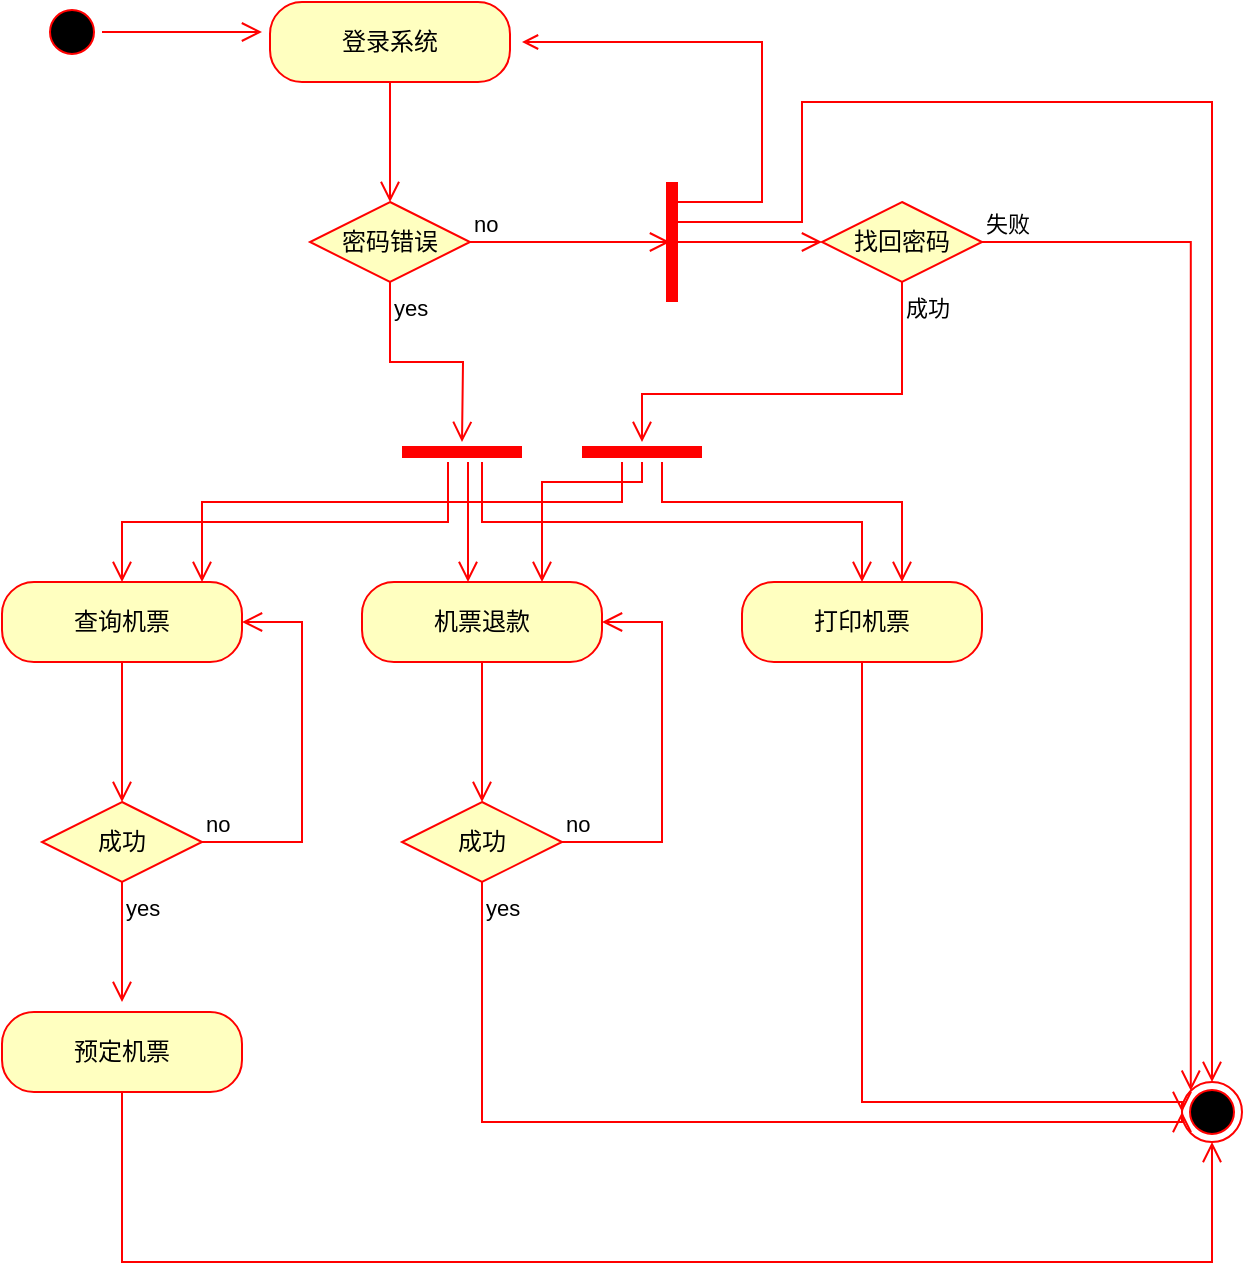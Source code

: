 <mxfile version="21.1.2" type="github">
  <diagram name="第 1 页" id="cm3VjTM__6NFXu4wPpwm">
    <mxGraphModel dx="1518" dy="646" grid="1" gridSize="10" guides="1" tooltips="1" connect="1" arrows="1" fold="1" page="1" pageScale="1" pageWidth="827" pageHeight="1169" math="0" shadow="0">
      <root>
        <mxCell id="0" />
        <mxCell id="1" parent="0" />
        <mxCell id="MrwXvHuO-7o8IFlikNi2-1" value="" style="ellipse;html=1;shape=startState;fillColor=#000000;strokeColor=#ff0000;" parent="1" vertex="1">
          <mxGeometry x="110" y="190" width="30" height="30" as="geometry" />
        </mxCell>
        <mxCell id="MrwXvHuO-7o8IFlikNi2-2" value="" style="edgeStyle=orthogonalEdgeStyle;html=1;verticalAlign=bottom;endArrow=open;endSize=8;strokeColor=#ff0000;rounded=0;exitX=1;exitY=0.5;exitDx=0;exitDy=0;" parent="1" source="MrwXvHuO-7o8IFlikNi2-1" edge="1">
          <mxGeometry relative="1" as="geometry">
            <mxPoint x="220" y="205" as="targetPoint" />
            <Array as="points">
              <mxPoint x="200" y="205" />
            </Array>
          </mxGeometry>
        </mxCell>
        <mxCell id="MrwXvHuO-7o8IFlikNi2-3" value="登录系统" style="rounded=1;whiteSpace=wrap;html=1;arcSize=40;fontColor=#000000;fillColor=#ffffc0;strokeColor=#ff0000;" parent="1" vertex="1">
          <mxGeometry x="224" y="190" width="120" height="40" as="geometry" />
        </mxCell>
        <mxCell id="MrwXvHuO-7o8IFlikNi2-4" value="" style="edgeStyle=orthogonalEdgeStyle;html=1;verticalAlign=bottom;endArrow=open;endSize=8;strokeColor=#ff0000;rounded=0;" parent="1" source="MrwXvHuO-7o8IFlikNi2-3" edge="1">
          <mxGeometry relative="1" as="geometry">
            <mxPoint x="284" y="290" as="targetPoint" />
          </mxGeometry>
        </mxCell>
        <mxCell id="MrwXvHuO-7o8IFlikNi2-5" value="密码错误" style="rhombus;whiteSpace=wrap;html=1;fontColor=#000000;fillColor=#ffffc0;strokeColor=#ff0000;" parent="1" vertex="1">
          <mxGeometry x="244" y="290" width="80" height="40" as="geometry" />
        </mxCell>
        <mxCell id="MrwXvHuO-7o8IFlikNi2-6" value="no" style="edgeStyle=orthogonalEdgeStyle;html=1;align=left;verticalAlign=bottom;endArrow=open;endSize=8;strokeColor=#ff0000;rounded=0;" parent="1" source="MrwXvHuO-7o8IFlikNi2-5" edge="1">
          <mxGeometry x="-1" relative="1" as="geometry">
            <mxPoint x="424" y="310" as="targetPoint" />
          </mxGeometry>
        </mxCell>
        <mxCell id="MrwXvHuO-7o8IFlikNi2-7" value="yes" style="edgeStyle=orthogonalEdgeStyle;html=1;align=left;verticalAlign=top;endArrow=open;endSize=8;strokeColor=#ff0000;rounded=0;" parent="1" source="MrwXvHuO-7o8IFlikNi2-5" edge="1">
          <mxGeometry x="-1" relative="1" as="geometry">
            <mxPoint x="320" y="410" as="targetPoint" />
          </mxGeometry>
        </mxCell>
        <mxCell id="MrwXvHuO-7o8IFlikNi2-14" value="" style="shape=line;html=1;strokeWidth=6;strokeColor=#ff0000;direction=south;" parent="1" vertex="1">
          <mxGeometry x="420" y="280" width="10" height="60" as="geometry" />
        </mxCell>
        <mxCell id="MrwXvHuO-7o8IFlikNi2-17" value="找回密码" style="rhombus;whiteSpace=wrap;html=1;fontColor=#000000;fillColor=#ffffc0;strokeColor=#ff0000;" parent="1" vertex="1">
          <mxGeometry x="500" y="290" width="80" height="40" as="geometry" />
        </mxCell>
        <mxCell id="MrwXvHuO-7o8IFlikNi2-18" value="失败" style="edgeStyle=orthogonalEdgeStyle;html=1;align=left;verticalAlign=bottom;endArrow=open;endSize=8;strokeColor=#ff0000;rounded=0;entryX=0;entryY=0;entryDx=0;entryDy=0;" parent="1" source="MrwXvHuO-7o8IFlikNi2-17" target="MrwXvHuO-7o8IFlikNi2-24" edge="1">
          <mxGeometry x="-1" relative="1" as="geometry">
            <mxPoint x="680" y="310" as="targetPoint" />
          </mxGeometry>
        </mxCell>
        <mxCell id="MrwXvHuO-7o8IFlikNi2-19" value="成功" style="edgeStyle=orthogonalEdgeStyle;html=1;align=left;verticalAlign=top;endArrow=open;endSize=8;strokeColor=#ff0000;rounded=0;" parent="1" source="MrwXvHuO-7o8IFlikNi2-17" edge="1">
          <mxGeometry x="-1" relative="1" as="geometry">
            <mxPoint x="410" y="410" as="targetPoint" />
            <Array as="points">
              <mxPoint x="540" y="386" />
              <mxPoint x="410" y="386" />
              <mxPoint x="410" y="410" />
            </Array>
            <mxPoint as="offset" />
          </mxGeometry>
        </mxCell>
        <mxCell id="MrwXvHuO-7o8IFlikNi2-20" value="" style="edgeStyle=orthogonalEdgeStyle;html=1;align=left;verticalAlign=bottom;endArrow=open;endSize=8;strokeColor=#ff0000;rounded=0;" parent="1" edge="1">
          <mxGeometry x="-1" relative="1" as="geometry">
            <mxPoint x="500" y="310" as="targetPoint" />
            <mxPoint x="420" y="310" as="sourcePoint" />
          </mxGeometry>
        </mxCell>
        <mxCell id="MrwXvHuO-7o8IFlikNi2-21" value="" style="edgeStyle=orthogonalEdgeStyle;html=1;align=left;verticalAlign=bottom;endArrow=open;strokeColor=#ff0000;rounded=0;exitX=0.25;exitY=0.5;exitDx=0;exitDy=0;exitPerimeter=0;" parent="1" source="MrwXvHuO-7o8IFlikNi2-14" edge="1">
          <mxGeometry x="-1" relative="1" as="geometry">
            <mxPoint x="350" y="210" as="targetPoint" />
            <mxPoint x="430" y="300" as="sourcePoint" />
            <Array as="points">
              <mxPoint x="425" y="290" />
              <mxPoint x="470" y="290" />
              <mxPoint x="470" y="210" />
            </Array>
          </mxGeometry>
        </mxCell>
        <mxCell id="MrwXvHuO-7o8IFlikNi2-22" value="" style="shape=line;html=1;strokeWidth=6;strokeColor=#ff0000;" parent="1" vertex="1">
          <mxGeometry x="290" y="410" width="60" height="10" as="geometry" />
        </mxCell>
        <mxCell id="MrwXvHuO-7o8IFlikNi2-23" value="" style="edgeStyle=orthogonalEdgeStyle;html=1;verticalAlign=bottom;endArrow=open;endSize=8;strokeColor=#ff0000;rounded=0;" parent="1" edge="1">
          <mxGeometry relative="1" as="geometry">
            <mxPoint x="323" y="480" as="targetPoint" />
            <mxPoint x="323" y="420" as="sourcePoint" />
            <Array as="points">
              <mxPoint x="323" y="440" />
              <mxPoint x="323" y="440" />
            </Array>
          </mxGeometry>
        </mxCell>
        <mxCell id="MrwXvHuO-7o8IFlikNi2-24" value="" style="ellipse;html=1;shape=endState;fillColor=#000000;strokeColor=#ff0000;" parent="1" vertex="1">
          <mxGeometry x="680" y="730" width="30" height="30" as="geometry" />
        </mxCell>
        <mxCell id="MrwXvHuO-7o8IFlikNi2-25" value="" style="edgeStyle=orthogonalEdgeStyle;html=1;align=left;verticalAlign=bottom;endArrow=open;endSize=8;strokeColor=#ff0000;rounded=0;entryX=0.5;entryY=0;entryDx=0;entryDy=0;exitX=0.25;exitY=0.5;exitDx=0;exitDy=0;exitPerimeter=0;" parent="1" source="MrwXvHuO-7o8IFlikNi2-14" target="MrwXvHuO-7o8IFlikNi2-24" edge="1">
          <mxGeometry x="-1" relative="1" as="geometry">
            <mxPoint x="690" y="270" as="targetPoint" />
            <mxPoint x="430" y="300" as="sourcePoint" />
            <Array as="points">
              <mxPoint x="425" y="300" />
              <mxPoint x="490" y="300" />
              <mxPoint x="490" y="240" />
              <mxPoint x="695" y="240" />
            </Array>
          </mxGeometry>
        </mxCell>
        <mxCell id="MrwXvHuO-7o8IFlikNi2-26" value="" style="edgeStyle=orthogonalEdgeStyle;html=1;verticalAlign=bottom;endArrow=open;endSize=8;strokeColor=#ff0000;rounded=0;" parent="1" edge="1">
          <mxGeometry relative="1" as="geometry">
            <mxPoint x="150" y="480" as="targetPoint" />
            <mxPoint x="313" y="420" as="sourcePoint" />
            <Array as="points">
              <mxPoint x="313" y="450" />
              <mxPoint x="150" y="450" />
              <mxPoint x="150" y="480" />
            </Array>
          </mxGeometry>
        </mxCell>
        <mxCell id="MrwXvHuO-7o8IFlikNi2-27" value="" style="edgeStyle=orthogonalEdgeStyle;html=1;verticalAlign=bottom;endArrow=open;endSize=8;strokeColor=#ff0000;rounded=0;" parent="1" edge="1">
          <mxGeometry relative="1" as="geometry">
            <mxPoint x="520" y="480" as="targetPoint" />
            <mxPoint x="330" y="420" as="sourcePoint" />
            <Array as="points">
              <mxPoint x="330" y="450" />
              <mxPoint x="520" y="450" />
              <mxPoint x="520" y="480" />
            </Array>
          </mxGeometry>
        </mxCell>
        <mxCell id="MrwXvHuO-7o8IFlikNi2-28" value="查询机票" style="rounded=1;whiteSpace=wrap;html=1;arcSize=40;fontColor=#000000;fillColor=#ffffc0;strokeColor=#ff0000;" parent="1" vertex="1">
          <mxGeometry x="90" y="480" width="120" height="40" as="geometry" />
        </mxCell>
        <mxCell id="MrwXvHuO-7o8IFlikNi2-29" value="" style="edgeStyle=orthogonalEdgeStyle;html=1;verticalAlign=bottom;endArrow=open;endSize=8;strokeColor=#ff0000;rounded=0;" parent="1" source="MrwXvHuO-7o8IFlikNi2-28" edge="1">
          <mxGeometry relative="1" as="geometry">
            <mxPoint x="150" y="590" as="targetPoint" />
            <Array as="points">
              <mxPoint x="150" y="580" />
              <mxPoint x="150" y="580" />
            </Array>
          </mxGeometry>
        </mxCell>
        <mxCell id="MrwXvHuO-7o8IFlikNi2-31" value="机票退款" style="rounded=1;whiteSpace=wrap;html=1;arcSize=40;fontColor=#000000;fillColor=#ffffc0;strokeColor=#ff0000;" parent="1" vertex="1">
          <mxGeometry x="270" y="480" width="120" height="40" as="geometry" />
        </mxCell>
        <mxCell id="MrwXvHuO-7o8IFlikNi2-32" value="" style="edgeStyle=orthogonalEdgeStyle;html=1;verticalAlign=bottom;endArrow=open;endSize=8;strokeColor=#ff0000;rounded=0;" parent="1" source="MrwXvHuO-7o8IFlikNi2-31" edge="1">
          <mxGeometry relative="1" as="geometry">
            <mxPoint x="330" y="590" as="targetPoint" />
          </mxGeometry>
        </mxCell>
        <mxCell id="MrwXvHuO-7o8IFlikNi2-38" value="打印机票" style="rounded=1;whiteSpace=wrap;html=1;arcSize=40;fontColor=#000000;fillColor=#ffffc0;strokeColor=#ff0000;" parent="1" vertex="1">
          <mxGeometry x="460" y="480" width="120" height="40" as="geometry" />
        </mxCell>
        <mxCell id="MrwXvHuO-7o8IFlikNi2-39" value="" style="edgeStyle=orthogonalEdgeStyle;html=1;verticalAlign=bottom;endArrow=open;endSize=8;strokeColor=#ff0000;rounded=0;entryX=0;entryY=0.5;entryDx=0;entryDy=0;" parent="1" source="MrwXvHuO-7o8IFlikNi2-38" target="MrwXvHuO-7o8IFlikNi2-24" edge="1">
          <mxGeometry relative="1" as="geometry">
            <mxPoint x="650" y="740" as="targetPoint" />
            <Array as="points">
              <mxPoint x="520" y="740" />
              <mxPoint x="680" y="740" />
            </Array>
          </mxGeometry>
        </mxCell>
        <mxCell id="MrwXvHuO-7o8IFlikNi2-41" value="成功" style="rhombus;whiteSpace=wrap;html=1;fontColor=#000000;fillColor=#ffffc0;strokeColor=#ff0000;" parent="1" vertex="1">
          <mxGeometry x="110" y="590" width="80" height="40" as="geometry" />
        </mxCell>
        <mxCell id="MrwXvHuO-7o8IFlikNi2-42" value="no" style="edgeStyle=orthogonalEdgeStyle;html=1;align=left;verticalAlign=bottom;endArrow=open;endSize=8;strokeColor=#ff0000;rounded=0;entryX=1;entryY=0.5;entryDx=0;entryDy=0;" parent="1" source="MrwXvHuO-7o8IFlikNi2-41" target="MrwXvHuO-7o8IFlikNi2-28" edge="1">
          <mxGeometry x="-1" relative="1" as="geometry">
            <mxPoint x="240" y="490" as="targetPoint" />
            <Array as="points">
              <mxPoint x="240" y="610" />
              <mxPoint x="240" y="500" />
            </Array>
            <mxPoint as="offset" />
          </mxGeometry>
        </mxCell>
        <mxCell id="MrwXvHuO-7o8IFlikNi2-43" value="yes" style="edgeStyle=orthogonalEdgeStyle;html=1;align=left;verticalAlign=top;endArrow=open;endSize=8;strokeColor=#ff0000;rounded=0;" parent="1" source="MrwXvHuO-7o8IFlikNi2-41" edge="1">
          <mxGeometry x="-1" relative="1" as="geometry">
            <mxPoint x="150" y="690" as="targetPoint" />
          </mxGeometry>
        </mxCell>
        <mxCell id="MrwXvHuO-7o8IFlikNi2-44" value="成功" style="rhombus;whiteSpace=wrap;html=1;fontColor=#000000;fillColor=#ffffc0;strokeColor=#ff0000;" parent="1" vertex="1">
          <mxGeometry x="290" y="590" width="80" height="40" as="geometry" />
        </mxCell>
        <mxCell id="MrwXvHuO-7o8IFlikNi2-45" value="no" style="edgeStyle=orthogonalEdgeStyle;html=1;align=left;verticalAlign=bottom;endArrow=open;endSize=8;strokeColor=#ff0000;rounded=0;entryX=1;entryY=0.5;entryDx=0;entryDy=0;" parent="1" source="MrwXvHuO-7o8IFlikNi2-44" target="MrwXvHuO-7o8IFlikNi2-31" edge="1">
          <mxGeometry x="-1" relative="1" as="geometry">
            <mxPoint x="470" y="610" as="targetPoint" />
            <Array as="points">
              <mxPoint x="420" y="610" />
              <mxPoint x="420" y="500" />
            </Array>
          </mxGeometry>
        </mxCell>
        <mxCell id="MrwXvHuO-7o8IFlikNi2-46" value="yes" style="edgeStyle=orthogonalEdgeStyle;html=1;align=left;verticalAlign=top;endArrow=open;endSize=8;strokeColor=#ff0000;rounded=0;entryX=0;entryY=0.5;entryDx=0;entryDy=0;" parent="1" source="MrwXvHuO-7o8IFlikNi2-44" target="MrwXvHuO-7o8IFlikNi2-24" edge="1">
          <mxGeometry x="-1" relative="1" as="geometry">
            <mxPoint x="670" y="750" as="targetPoint" />
            <Array as="points">
              <mxPoint x="330" y="750" />
              <mxPoint x="680" y="750" />
            </Array>
          </mxGeometry>
        </mxCell>
        <mxCell id="MrwXvHuO-7o8IFlikNi2-47" value="预定机票" style="rounded=1;whiteSpace=wrap;html=1;arcSize=40;fontColor=#000000;fillColor=#ffffc0;strokeColor=#ff0000;" parent="1" vertex="1">
          <mxGeometry x="90" y="695" width="120" height="40" as="geometry" />
        </mxCell>
        <mxCell id="MrwXvHuO-7o8IFlikNi2-48" value="" style="edgeStyle=orthogonalEdgeStyle;html=1;verticalAlign=bottom;endArrow=open;endSize=8;strokeColor=#ff0000;rounded=0;entryX=0.5;entryY=1;entryDx=0;entryDy=0;" parent="1" source="MrwXvHuO-7o8IFlikNi2-47" target="MrwXvHuO-7o8IFlikNi2-24" edge="1">
          <mxGeometry relative="1" as="geometry">
            <mxPoint x="150" y="820" as="targetPoint" />
            <Array as="points">
              <mxPoint x="150" y="820" />
              <mxPoint x="695" y="820" />
            </Array>
          </mxGeometry>
        </mxCell>
        <mxCell id="ae-6JKCqvzUjxNZvX1nM-1" value="" style="shape=line;html=1;strokeWidth=6;strokeColor=#ff0000;" vertex="1" parent="1">
          <mxGeometry x="380" y="410" width="60" height="10" as="geometry" />
        </mxCell>
        <mxCell id="ae-6JKCqvzUjxNZvX1nM-2" value="" style="edgeStyle=orthogonalEdgeStyle;html=1;verticalAlign=bottom;endArrow=open;endSize=8;strokeColor=#ff0000;rounded=0;" edge="1" parent="1">
          <mxGeometry relative="1" as="geometry">
            <mxPoint x="190" y="480" as="targetPoint" />
            <mxPoint x="400" y="420" as="sourcePoint" />
            <Array as="points">
              <mxPoint x="400" y="420" />
              <mxPoint x="400" y="440" />
              <mxPoint x="190" y="440" />
            </Array>
          </mxGeometry>
        </mxCell>
        <mxCell id="ae-6JKCqvzUjxNZvX1nM-3" value="" style="edgeStyle=orthogonalEdgeStyle;html=1;verticalAlign=bottom;endArrow=open;endSize=8;strokeColor=#ff0000;rounded=0;" edge="1" parent="1" source="ae-6JKCqvzUjxNZvX1nM-1">
          <mxGeometry relative="1" as="geometry">
            <mxPoint x="360" y="480" as="targetPoint" />
            <mxPoint x="420" y="430" as="sourcePoint" />
            <Array as="points">
              <mxPoint x="410" y="430" />
              <mxPoint x="360" y="430" />
            </Array>
          </mxGeometry>
        </mxCell>
        <mxCell id="ae-6JKCqvzUjxNZvX1nM-4" value="" style="edgeStyle=orthogonalEdgeStyle;html=1;verticalAlign=bottom;endArrow=open;endSize=8;strokeColor=#ff0000;rounded=0;" edge="1" parent="1">
          <mxGeometry relative="1" as="geometry">
            <mxPoint x="540" y="480" as="targetPoint" />
            <mxPoint x="420" y="420" as="sourcePoint" />
            <Array as="points">
              <mxPoint x="420" y="420" />
              <mxPoint x="420" y="440" />
              <mxPoint x="540" y="440" />
            </Array>
          </mxGeometry>
        </mxCell>
      </root>
    </mxGraphModel>
  </diagram>
</mxfile>
